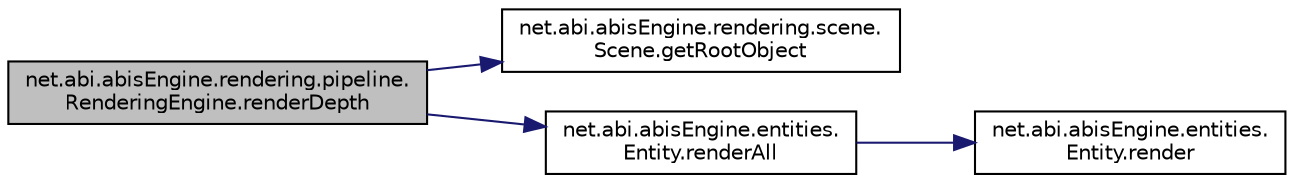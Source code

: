 digraph "net.abi.abisEngine.rendering.pipeline.RenderingEngine.renderDepth"
{
 // LATEX_PDF_SIZE
  edge [fontname="Helvetica",fontsize="10",labelfontname="Helvetica",labelfontsize="10"];
  node [fontname="Helvetica",fontsize="10",shape=record];
  rankdir="LR";
  Node1 [label="net.abi.abisEngine.rendering.pipeline.\lRenderingEngine.renderDepth",height=0.2,width=0.4,color="black", fillcolor="grey75", style="filled", fontcolor="black",tooltip=" "];
  Node1 -> Node2 [color="midnightblue",fontsize="10",style="solid",fontname="Helvetica"];
  Node2 [label="net.abi.abisEngine.rendering.scene.\lScene.getRootObject",height=0.2,width=0.4,color="black", fillcolor="white", style="filled",URL="$d4/d7f/classnet_1_1abi_1_1abis_engine_1_1rendering_1_1scene_1_1_scene.html#ab7ec4091b5e575de8a70ab7642df9f02",tooltip=" "];
  Node1 -> Node3 [color="midnightblue",fontsize="10",style="solid",fontname="Helvetica"];
  Node3 [label="net.abi.abisEngine.entities.\lEntity.renderAll",height=0.2,width=0.4,color="black", fillcolor="white", style="filled",URL="$d0/d36/classnet_1_1abi_1_1abis_engine_1_1entities_1_1_entity.html#aac951e6faa10720925d7838ec0d43462",tooltip=" "];
  Node3 -> Node4 [color="midnightblue",fontsize="10",style="solid",fontname="Helvetica"];
  Node4 [label="net.abi.abisEngine.entities.\lEntity.render",height=0.2,width=0.4,color="black", fillcolor="white", style="filled",URL="$d0/d36/classnet_1_1abi_1_1abis_engine_1_1entities_1_1_entity.html#a02e928385f0e7f681fc14a41420303c8",tooltip=" "];
}
